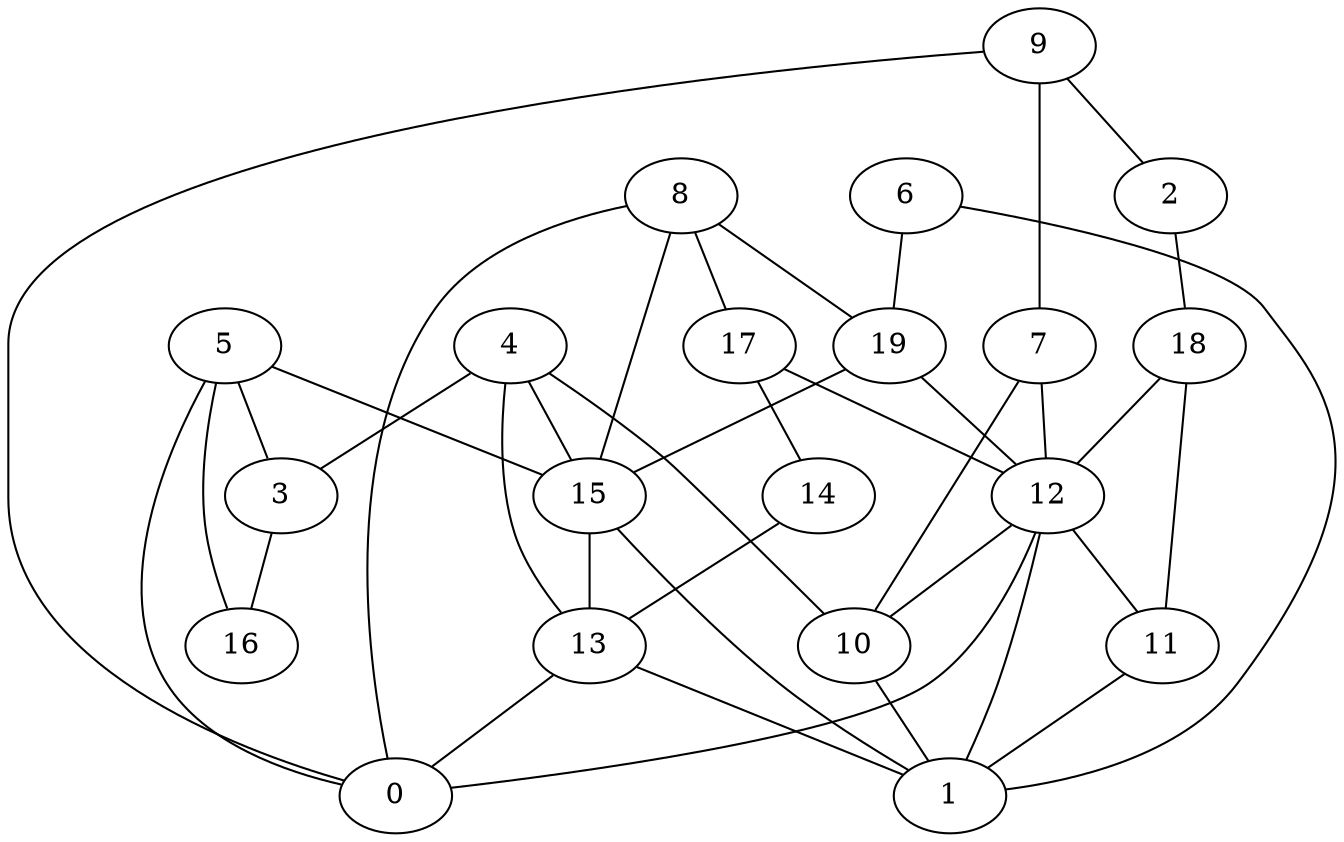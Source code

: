 digraph GG_graph {

subgraph G_graph {
edge [color = black]
"14" -> "13" [dir = none]
"10" -> "1" [dir = none]
"8" -> "19" [dir = none]
"8" -> "17" [dir = none]
"8" -> "15" [dir = none]
"8" -> "0" [dir = none]
"9" -> "2" [dir = none]
"9" -> "7" [dir = none]
"9" -> "0" [dir = none]
"3" -> "16" [dir = none]
"5" -> "16" [dir = none]
"5" -> "0" [dir = none]
"5" -> "15" [dir = none]
"5" -> "3" [dir = none]
"11" -> "1" [dir = none]
"18" -> "12" [dir = none]
"18" -> "11" [dir = none]
"2" -> "18" [dir = none]
"6" -> "19" [dir = none]
"6" -> "1" [dir = none]
"19" -> "15" [dir = none]
"19" -> "12" [dir = none]
"12" -> "11" [dir = none]
"12" -> "1" [dir = none]
"12" -> "0" [dir = none]
"12" -> "10" [dir = none]
"4" -> "3" [dir = none]
"4" -> "10" [dir = none]
"4" -> "15" [dir = none]
"4" -> "13" [dir = none]
"15" -> "13" [dir = none]
"15" -> "1" [dir = none]
"13" -> "1" [dir = none]
"13" -> "0" [dir = none]
"17" -> "14" [dir = none]
"17" -> "12" [dir = none]
"7" -> "12" [dir = none]
"7" -> "10" [dir = none]
}

}
